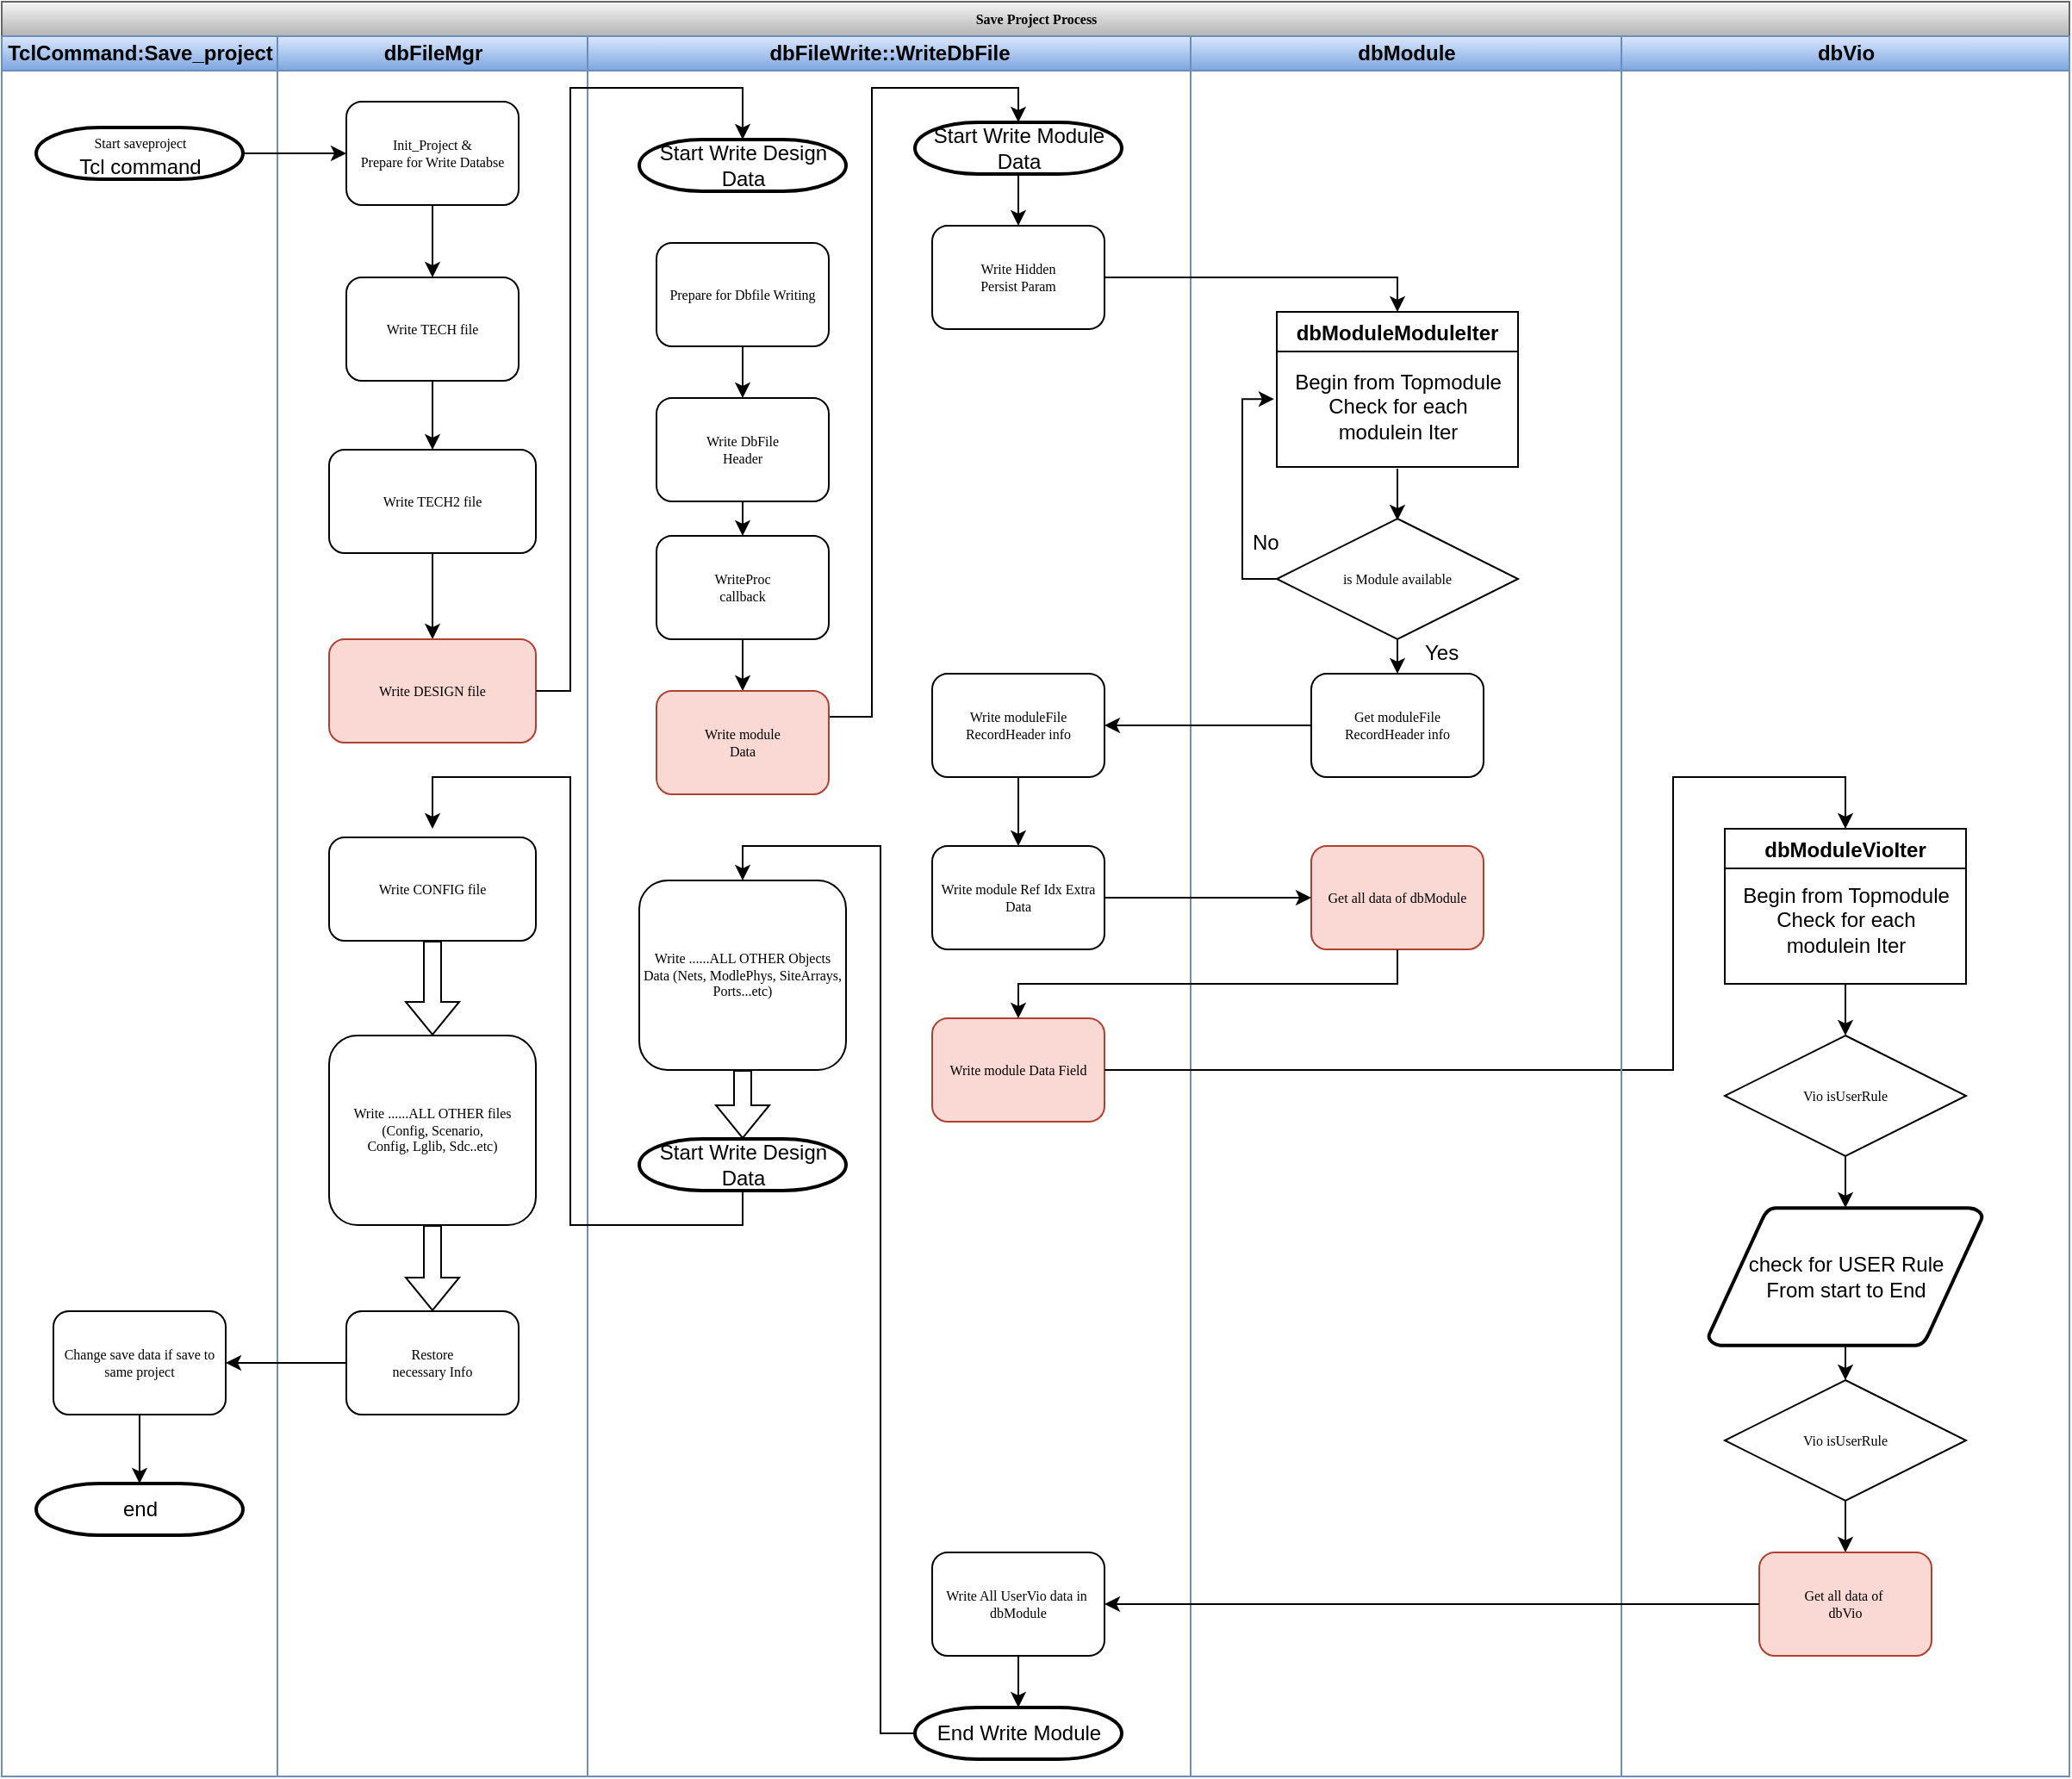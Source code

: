 <mxfile version="14.6.10" type="github">
  <diagram name="Page-1" id="74e2e168-ea6b-b213-b513-2b3c1d86103e">
    <mxGraphModel dx="1084" dy="492" grid="1" gridSize="10" guides="1" tooltips="1" connect="1" arrows="1" fold="1" page="1" pageScale="1" pageWidth="1100" pageHeight="850" background="#ffffff" math="0" shadow="0">
      <root>
        <mxCell id="0" />
        <mxCell id="1" parent="0" />
        <mxCell id="77e6c97f196da883-1" value="Save Project Process" style="swimlane;html=1;childLayout=stackLayout;startSize=20;rounded=0;shadow=0;labelBackgroundColor=none;strokeWidth=1;fontFamily=Verdana;fontSize=8;align=center;fillColor=#f5f5f5;strokeColor=#666666;gradientColor=#b3b3b3;" parent="1" vertex="1">
          <mxGeometry x="30" y="10" width="1200" height="1030" as="geometry" />
        </mxCell>
        <mxCell id="77e6c97f196da883-2" value="TclCommand:Save_project" style="swimlane;html=1;startSize=20;fillColor=#dae8fc;strokeColor=#6c8ebf;gradientColor=#7ea6e0;" parent="77e6c97f196da883-1" vertex="1">
          <mxGeometry y="20" width="160" height="1010" as="geometry" />
        </mxCell>
        <mxCell id="QM8C0Bvktd5hpOcY2XxI-233" style="edgeStyle=orthogonalEdgeStyle;rounded=0;orthogonalLoop=1;jettySize=auto;html=1;exitX=0.5;exitY=1;exitDx=0;exitDy=0;entryX=0.5;entryY=0;entryDx=0;entryDy=0;entryPerimeter=0;" edge="1" parent="77e6c97f196da883-2" source="QM8C0Bvktd5hpOcY2XxI-172" target="QM8C0Bvktd5hpOcY2XxI-173">
          <mxGeometry relative="1" as="geometry" />
        </mxCell>
        <mxCell id="QM8C0Bvktd5hpOcY2XxI-172" value="Change save data if save to same project" style="rounded=1;whiteSpace=wrap;html=1;shadow=0;labelBackgroundColor=none;strokeWidth=1;fontFamily=Verdana;fontSize=8;align=center;" vertex="1" parent="77e6c97f196da883-2">
          <mxGeometry x="30" y="740" width="100" height="60" as="geometry" />
        </mxCell>
        <mxCell id="QM8C0Bvktd5hpOcY2XxI-173" value="end" style="shape=mxgraph.flowchart.terminator;strokeWidth=2;gradientColor=none;gradientDirection=north;fontStyle=0;html=1;" vertex="1" parent="77e6c97f196da883-2">
          <mxGeometry x="20" y="840" width="120" height="30" as="geometry" />
        </mxCell>
        <mxCell id="QM8C0Bvktd5hpOcY2XxI-230" value="&lt;font face=&quot;Verdana&quot;&gt;&lt;span style=&quot;font-size: 8px&quot;&gt;Start saveproject&lt;br&gt;&lt;/span&gt;&lt;/font&gt;Tcl command" style="shape=mxgraph.flowchart.terminator;strokeWidth=2;gradientColor=none;gradientDirection=north;fontStyle=0;html=1;" vertex="1" parent="77e6c97f196da883-2">
          <mxGeometry x="20" y="53" width="120" height="30" as="geometry" />
        </mxCell>
        <mxCell id="77e6c97f196da883-3" value="dbFileMgr" style="swimlane;html=1;startSize=20;fillColor=#dae8fc;strokeColor=#6c8ebf;gradientColor=#7ea6e0;" parent="77e6c97f196da883-1" vertex="1">
          <mxGeometry x="160" y="20" width="180" height="1010" as="geometry" />
        </mxCell>
        <mxCell id="QM8C0Bvktd5hpOcY2XxI-174" style="edgeStyle=orthogonalEdgeStyle;rounded=0;orthogonalLoop=1;jettySize=auto;html=1;exitX=0.5;exitY=1;exitDx=0;exitDy=0;entryX=0.5;entryY=0;entryDx=0;entryDy=0;" edge="1" parent="77e6c97f196da883-3" source="QM8C0Bvktd5hpOcY2XxI-1" target="QM8C0Bvktd5hpOcY2XxI-175">
          <mxGeometry relative="1" as="geometry">
            <mxPoint x="90" y="130" as="targetPoint" />
          </mxGeometry>
        </mxCell>
        <mxCell id="QM8C0Bvktd5hpOcY2XxI-1" value="Init_Project &amp;amp;&lt;br&gt;Prepare for Write Databse" style="rounded=1;whiteSpace=wrap;html=1;shadow=0;labelBackgroundColor=none;strokeWidth=1;fontFamily=Verdana;fontSize=8;align=center;" vertex="1" parent="77e6c97f196da883-3">
          <mxGeometry x="40" y="38" width="100" height="60" as="geometry" />
        </mxCell>
        <mxCell id="QM8C0Bvktd5hpOcY2XxI-171" value="Restore&lt;br&gt;necessary Info" style="rounded=1;whiteSpace=wrap;html=1;shadow=0;labelBackgroundColor=none;strokeWidth=1;fontFamily=Verdana;fontSize=8;align=center;" vertex="1" parent="77e6c97f196da883-3">
          <mxGeometry x="40" y="740" width="100" height="60" as="geometry" />
        </mxCell>
        <mxCell id="QM8C0Bvktd5hpOcY2XxI-180" style="edgeStyle=orthogonalEdgeStyle;rounded=0;orthogonalLoop=1;jettySize=auto;html=1;exitX=0.5;exitY=1;exitDx=0;exitDy=0;entryX=0.5;entryY=0;entryDx=0;entryDy=0;" edge="1" parent="77e6c97f196da883-3" source="QM8C0Bvktd5hpOcY2XxI-175" target="QM8C0Bvktd5hpOcY2XxI-176">
          <mxGeometry relative="1" as="geometry" />
        </mxCell>
        <mxCell id="QM8C0Bvktd5hpOcY2XxI-175" value="&lt;span style=&quot;font-family: &amp;#34;verdana&amp;#34;&quot;&gt;Write TECH file&lt;/span&gt;" style="rounded=1;whiteSpace=wrap;html=1;shadow=0;labelBackgroundColor=none;strokeWidth=1;fontFamily=Verdana;fontSize=8;align=center;" vertex="1" parent="77e6c97f196da883-3">
          <mxGeometry x="40" y="140" width="100" height="60" as="geometry" />
        </mxCell>
        <mxCell id="QM8C0Bvktd5hpOcY2XxI-181" style="edgeStyle=orthogonalEdgeStyle;rounded=0;orthogonalLoop=1;jettySize=auto;html=1;exitX=0.5;exitY=1;exitDx=0;exitDy=0;entryX=0.5;entryY=0;entryDx=0;entryDy=0;" edge="1" parent="77e6c97f196da883-3" source="QM8C0Bvktd5hpOcY2XxI-176" target="QM8C0Bvktd5hpOcY2XxI-177">
          <mxGeometry relative="1" as="geometry" />
        </mxCell>
        <mxCell id="QM8C0Bvktd5hpOcY2XxI-176" value="&lt;span style=&quot;font-family: &amp;#34;verdana&amp;#34;&quot;&gt;Write TECH2 file&lt;/span&gt;" style="rounded=1;whiteSpace=wrap;html=1;shadow=0;labelBackgroundColor=none;strokeWidth=1;fontFamily=Verdana;fontSize=8;align=center;" vertex="1" parent="77e6c97f196da883-3">
          <mxGeometry x="30" y="240" width="120" height="60" as="geometry" />
        </mxCell>
        <mxCell id="QM8C0Bvktd5hpOcY2XxI-177" value="&lt;span style=&quot;font-family: &amp;#34;verdana&amp;#34;&quot;&gt;Write DESIGN file&lt;/span&gt;" style="rounded=1;whiteSpace=wrap;html=1;shadow=0;labelBackgroundColor=none;strokeWidth=1;fontFamily=Verdana;fontSize=8;align=center;fillColor=#fad9d5;strokeColor=#ae4132;" vertex="1" parent="77e6c97f196da883-3">
          <mxGeometry x="30" y="350" width="120" height="60" as="geometry" />
        </mxCell>
        <mxCell id="QM8C0Bvktd5hpOcY2XxI-185" style="edgeStyle=orthogonalEdgeStyle;shape=flexArrow;rounded=0;orthogonalLoop=1;jettySize=auto;html=1;exitX=0.5;exitY=1;exitDx=0;exitDy=0;entryX=0.5;entryY=0;entryDx=0;entryDy=0;" edge="1" parent="77e6c97f196da883-3" source="QM8C0Bvktd5hpOcY2XxI-178" target="QM8C0Bvktd5hpOcY2XxI-179">
          <mxGeometry relative="1" as="geometry" />
        </mxCell>
        <mxCell id="QM8C0Bvktd5hpOcY2XxI-178" value="&lt;span style=&quot;font-family: &amp;#34;verdana&amp;#34;&quot;&gt;Write CONFIG file&lt;/span&gt;" style="rounded=1;whiteSpace=wrap;html=1;shadow=0;labelBackgroundColor=none;strokeWidth=1;fontFamily=Verdana;fontSize=8;align=center;" vertex="1" parent="77e6c97f196da883-3">
          <mxGeometry x="30" y="465" width="120" height="60" as="geometry" />
        </mxCell>
        <mxCell id="QM8C0Bvktd5hpOcY2XxI-186" style="edgeStyle=orthogonalEdgeStyle;shape=flexArrow;rounded=0;orthogonalLoop=1;jettySize=auto;html=1;exitX=0.5;exitY=1;exitDx=0;exitDy=0;entryX=0.5;entryY=0;entryDx=0;entryDy=0;" edge="1" parent="77e6c97f196da883-3" source="QM8C0Bvktd5hpOcY2XxI-179" target="QM8C0Bvktd5hpOcY2XxI-171">
          <mxGeometry relative="1" as="geometry" />
        </mxCell>
        <mxCell id="QM8C0Bvktd5hpOcY2XxI-179" value="&lt;span style=&quot;font-family: &amp;#34;verdana&amp;#34;&quot;&gt;Write ......ALL OTHER files (Config, Scenario,&lt;br&gt;Config, Lglib, Sdc..etc)&lt;br&gt;&lt;/span&gt;" style="rounded=1;whiteSpace=wrap;html=1;shadow=0;labelBackgroundColor=none;strokeWidth=1;fontFamily=Verdana;fontSize=8;align=center;" vertex="1" parent="77e6c97f196da883-3">
          <mxGeometry x="30" y="580" width="120" height="110" as="geometry" />
        </mxCell>
        <mxCell id="77e6c97f196da883-5" value="dbFileWrite::WriteDbFile" style="swimlane;html=1;startSize=20;fillColor=#dae8fc;strokeColor=#6c8ebf;gradientColor=#7ea6e0;" parent="77e6c97f196da883-1" vertex="1">
          <mxGeometry x="340" y="20" width="350" height="1010" as="geometry" />
        </mxCell>
        <mxCell id="QM8C0Bvktd5hpOcY2XxI-85" style="edgeStyle=orthogonalEdgeStyle;rounded=0;orthogonalLoop=1;jettySize=auto;html=1;exitX=0.5;exitY=1;exitDx=0;exitDy=0;entryX=0.5;entryY=0;entryDx=0;entryDy=0;" edge="1" parent="77e6c97f196da883-5" source="77e6c97f196da883-15" target="QM8C0Bvktd5hpOcY2XxI-21">
          <mxGeometry relative="1" as="geometry" />
        </mxCell>
        <mxCell id="77e6c97f196da883-15" value="Prepare for Dbfile Writing" style="rounded=1;whiteSpace=wrap;html=1;shadow=0;labelBackgroundColor=none;strokeWidth=1;fontFamily=Verdana;fontSize=8;align=center;" parent="77e6c97f196da883-5" vertex="1">
          <mxGeometry x="40" y="120" width="100" height="60" as="geometry" />
        </mxCell>
        <mxCell id="QM8C0Bvktd5hpOcY2XxI-86" style="edgeStyle=orthogonalEdgeStyle;rounded=0;orthogonalLoop=1;jettySize=auto;html=1;exitX=0.5;exitY=1;exitDx=0;exitDy=0;entryX=0.5;entryY=0;entryDx=0;entryDy=0;" edge="1" parent="77e6c97f196da883-5" source="QM8C0Bvktd5hpOcY2XxI-21" target="QM8C0Bvktd5hpOcY2XxI-30">
          <mxGeometry relative="1" as="geometry" />
        </mxCell>
        <mxCell id="QM8C0Bvktd5hpOcY2XxI-21" value="Write DbFile&lt;br&gt;Header" style="rounded=1;whiteSpace=wrap;html=1;shadow=0;labelBackgroundColor=none;strokeWidth=1;fontFamily=Verdana;fontSize=8;align=center;" vertex="1" parent="77e6c97f196da883-5">
          <mxGeometry x="40" y="210" width="100" height="60" as="geometry" />
        </mxCell>
        <mxCell id="QM8C0Bvktd5hpOcY2XxI-189" style="edgeStyle=orthogonalEdgeStyle;rounded=0;orthogonalLoop=1;jettySize=auto;html=1;exitX=1;exitY=0.25;exitDx=0;exitDy=0;entryX=0.5;entryY=0;entryDx=0;entryDy=0;entryPerimeter=0;" edge="1" parent="77e6c97f196da883-5" source="QM8C0Bvktd5hpOcY2XxI-221" target="QM8C0Bvktd5hpOcY2XxI-94">
          <mxGeometry relative="1" as="geometry" />
        </mxCell>
        <mxCell id="QM8C0Bvktd5hpOcY2XxI-222" style="edgeStyle=orthogonalEdgeStyle;rounded=0;orthogonalLoop=1;jettySize=auto;html=1;exitX=0.5;exitY=1;exitDx=0;exitDy=0;entryX=0.5;entryY=0;entryDx=0;entryDy=0;" edge="1" parent="77e6c97f196da883-5" source="QM8C0Bvktd5hpOcY2XxI-30" target="QM8C0Bvktd5hpOcY2XxI-221">
          <mxGeometry relative="1" as="geometry" />
        </mxCell>
        <mxCell id="QM8C0Bvktd5hpOcY2XxI-30" value="WriteProc&lt;br&gt;callback" style="rounded=1;whiteSpace=wrap;html=1;shadow=0;labelBackgroundColor=none;strokeWidth=1;fontFamily=Verdana;fontSize=8;align=center;" vertex="1" parent="77e6c97f196da883-5">
          <mxGeometry x="40" y="290" width="100" height="60" as="geometry" />
        </mxCell>
        <mxCell id="QM8C0Bvktd5hpOcY2XxI-41" value="Write Hidden&lt;br&gt;Persist Param" style="rounded=1;whiteSpace=wrap;html=1;shadow=0;labelBackgroundColor=none;strokeWidth=1;fontFamily=Verdana;fontSize=8;align=center;" vertex="1" parent="77e6c97f196da883-5">
          <mxGeometry x="200" y="110" width="100" height="60" as="geometry" />
        </mxCell>
        <mxCell id="QM8C0Bvktd5hpOcY2XxI-190" style="edgeStyle=orthogonalEdgeStyle;rounded=0;orthogonalLoop=1;jettySize=auto;html=1;exitX=0.5;exitY=1;exitDx=0;exitDy=0;exitPerimeter=0;entryX=0.5;entryY=0;entryDx=0;entryDy=0;" edge="1" parent="77e6c97f196da883-5" source="QM8C0Bvktd5hpOcY2XxI-94" target="QM8C0Bvktd5hpOcY2XxI-41">
          <mxGeometry relative="1" as="geometry" />
        </mxCell>
        <mxCell id="QM8C0Bvktd5hpOcY2XxI-94" value="Start Write Module&lt;br&gt;Data" style="shape=mxgraph.flowchart.terminator;strokeWidth=2;gradientColor=none;gradientDirection=north;fontStyle=0;html=1;" vertex="1" parent="77e6c97f196da883-5">
          <mxGeometry x="190" y="50" width="120" height="30" as="geometry" />
        </mxCell>
        <mxCell id="QM8C0Bvktd5hpOcY2XxI-206" style="edgeStyle=orthogonalEdgeStyle;rounded=0;orthogonalLoop=1;jettySize=auto;html=1;exitX=0.5;exitY=1;exitDx=0;exitDy=0;entryX=0.5;entryY=0;entryDx=0;entryDy=0;" edge="1" parent="77e6c97f196da883-5" source="QM8C0Bvktd5hpOcY2XxI-147" target="QM8C0Bvktd5hpOcY2XxI-148">
          <mxGeometry relative="1" as="geometry" />
        </mxCell>
        <mxCell id="QM8C0Bvktd5hpOcY2XxI-147" value="Write moduleFile&lt;br&gt;RecordHeader info" style="rounded=1;whiteSpace=wrap;html=1;shadow=0;labelBackgroundColor=none;strokeWidth=1;fontFamily=Verdana;fontSize=8;align=center;" vertex="1" parent="77e6c97f196da883-5">
          <mxGeometry x="200" y="370" width="100" height="60" as="geometry" />
        </mxCell>
        <mxCell id="QM8C0Bvktd5hpOcY2XxI-148" value="Write module Ref Idx Extra Data" style="rounded=1;whiteSpace=wrap;html=1;shadow=0;labelBackgroundColor=none;strokeWidth=1;fontFamily=Verdana;fontSize=8;align=center;" vertex="1" parent="77e6c97f196da883-5">
          <mxGeometry x="200" y="470" width="100" height="60" as="geometry" />
        </mxCell>
        <mxCell id="QM8C0Bvktd5hpOcY2XxI-157" value="Write module Data Field" style="rounded=1;whiteSpace=wrap;html=1;shadow=0;labelBackgroundColor=none;strokeWidth=1;fontFamily=Verdana;fontSize=8;align=center;fillColor=#fad9d5;strokeColor=#ae4132;" vertex="1" parent="77e6c97f196da883-5">
          <mxGeometry x="200" y="570" width="100" height="60" as="geometry" />
        </mxCell>
        <mxCell id="QM8C0Bvktd5hpOcY2XxI-228" style="edgeStyle=orthogonalEdgeStyle;rounded=0;orthogonalLoop=1;jettySize=auto;html=1;exitX=0.5;exitY=1;exitDx=0;exitDy=0;entryX=0.5;entryY=0;entryDx=0;entryDy=0;entryPerimeter=0;" edge="1" parent="77e6c97f196da883-5" source="QM8C0Bvktd5hpOcY2XxI-164" target="QM8C0Bvktd5hpOcY2XxI-219">
          <mxGeometry relative="1" as="geometry" />
        </mxCell>
        <mxCell id="QM8C0Bvktd5hpOcY2XxI-164" value="Write All UserVio data in&amp;nbsp;&lt;br&gt;dbModule" style="rounded=1;whiteSpace=wrap;html=1;shadow=0;labelBackgroundColor=none;strokeWidth=1;fontFamily=Verdana;fontSize=8;align=center;" vertex="1" parent="77e6c97f196da883-5">
          <mxGeometry x="200" y="880" width="100" height="60" as="geometry" />
        </mxCell>
        <mxCell id="QM8C0Bvktd5hpOcY2XxI-218" value="Start Write Design&lt;br&gt;Data" style="shape=mxgraph.flowchart.terminator;strokeWidth=2;gradientColor=none;gradientDirection=north;fontStyle=0;html=1;" vertex="1" parent="77e6c97f196da883-5">
          <mxGeometry x="30" y="60" width="120" height="30" as="geometry" />
        </mxCell>
        <mxCell id="QM8C0Bvktd5hpOcY2XxI-229" style="edgeStyle=orthogonalEdgeStyle;rounded=0;orthogonalLoop=1;jettySize=auto;html=1;exitX=0;exitY=0.5;exitDx=0;exitDy=0;exitPerimeter=0;entryX=0.5;entryY=0;entryDx=0;entryDy=0;" edge="1" parent="77e6c97f196da883-5" source="QM8C0Bvktd5hpOcY2XxI-219" target="QM8C0Bvktd5hpOcY2XxI-223">
          <mxGeometry relative="1" as="geometry" />
        </mxCell>
        <mxCell id="QM8C0Bvktd5hpOcY2XxI-219" value="End Write Module" style="shape=mxgraph.flowchart.terminator;strokeWidth=2;gradientColor=none;gradientDirection=north;fontStyle=0;html=1;" vertex="1" parent="77e6c97f196da883-5">
          <mxGeometry x="190" y="970" width="120" height="30" as="geometry" />
        </mxCell>
        <mxCell id="QM8C0Bvktd5hpOcY2XxI-220" value="Start Write Design&lt;br&gt;Data" style="shape=mxgraph.flowchart.terminator;strokeWidth=2;gradientColor=none;gradientDirection=north;fontStyle=0;html=1;" vertex="1" parent="77e6c97f196da883-5">
          <mxGeometry x="30" y="640" width="120" height="30" as="geometry" />
        </mxCell>
        <mxCell id="QM8C0Bvktd5hpOcY2XxI-221" value="Write module&lt;br&gt;Data" style="rounded=1;whiteSpace=wrap;html=1;shadow=0;labelBackgroundColor=none;strokeWidth=1;fontFamily=Verdana;fontSize=8;align=center;fillColor=#fad9d5;strokeColor=#ae4132;" vertex="1" parent="77e6c97f196da883-5">
          <mxGeometry x="40" y="380" width="100" height="60" as="geometry" />
        </mxCell>
        <mxCell id="QM8C0Bvktd5hpOcY2XxI-225" style="edgeStyle=orthogonalEdgeStyle;shape=flexArrow;rounded=0;orthogonalLoop=1;jettySize=auto;html=1;exitX=0.5;exitY=1;exitDx=0;exitDy=0;entryX=0.5;entryY=0;entryDx=0;entryDy=0;entryPerimeter=0;" edge="1" parent="77e6c97f196da883-5" source="QM8C0Bvktd5hpOcY2XxI-223" target="QM8C0Bvktd5hpOcY2XxI-220">
          <mxGeometry relative="1" as="geometry" />
        </mxCell>
        <mxCell id="QM8C0Bvktd5hpOcY2XxI-223" value="&lt;span style=&quot;font-family: &amp;#34;verdana&amp;#34;&quot;&gt;Write ......ALL OTHER Objects&lt;br&gt;Data (Nets, ModlePhys, SiteArrays, Ports...etc)&lt;br&gt;&lt;/span&gt;" style="rounded=1;whiteSpace=wrap;html=1;shadow=0;labelBackgroundColor=none;strokeWidth=1;fontFamily=Verdana;fontSize=8;align=center;" vertex="1" parent="77e6c97f196da883-5">
          <mxGeometry x="30" y="490" width="120" height="110" as="geometry" />
        </mxCell>
        <mxCell id="77e6c97f196da883-6" value="dbModule" style="swimlane;html=1;startSize=20;fillColor=#dae8fc;strokeColor=#6c8ebf;gradientColor=#7ea6e0;" parent="77e6c97f196da883-1" vertex="1">
          <mxGeometry x="690" y="20" width="250" height="1010" as="geometry" />
        </mxCell>
        <mxCell id="77e6c97f196da883-22" value="Get all data of dbModule" style="rounded=1;whiteSpace=wrap;html=1;shadow=0;labelBackgroundColor=none;strokeWidth=1;fontFamily=Verdana;fontSize=8;align=center;fillColor=#fad9d5;strokeColor=#ae4132;" parent="77e6c97f196da883-6" vertex="1">
          <mxGeometry x="70" y="470" width="100" height="60" as="geometry" />
        </mxCell>
        <mxCell id="QM8C0Bvktd5hpOcY2XxI-95" value="dbModuleModuleIter" style="swimlane;" vertex="1" parent="77e6c97f196da883-6">
          <mxGeometry x="50" y="160" width="140" height="90" as="geometry" />
        </mxCell>
        <mxCell id="QM8C0Bvktd5hpOcY2XxI-96" value="Begin from Topmodule&lt;br&gt;Check for each &lt;br&gt;modulein Iter" style="text;html=1;align=center;verticalAlign=middle;resizable=0;points=[];autosize=1;strokeColor=none;" vertex="1" parent="QM8C0Bvktd5hpOcY2XxI-95">
          <mxGeometry y="30" width="140" height="50" as="geometry" />
        </mxCell>
        <mxCell id="QM8C0Bvktd5hpOcY2XxI-197" style="edgeStyle=orthogonalEdgeStyle;rounded=0;orthogonalLoop=1;jettySize=auto;html=1;exitX=0.5;exitY=1;exitDx=0;exitDy=0;entryX=0.5;entryY=0;entryDx=0;entryDy=0;" edge="1" parent="77e6c97f196da883-6" source="QM8C0Bvktd5hpOcY2XxI-83" target="QM8C0Bvktd5hpOcY2XxI-104">
          <mxGeometry relative="1" as="geometry" />
        </mxCell>
        <mxCell id="QM8C0Bvktd5hpOcY2XxI-202" style="edgeStyle=orthogonalEdgeStyle;rounded=0;orthogonalLoop=1;jettySize=auto;html=1;exitX=0;exitY=0.5;exitDx=0;exitDy=0;entryX=-0.011;entryY=0.412;entryDx=0;entryDy=0;entryPerimeter=0;" edge="1" parent="77e6c97f196da883-6" source="QM8C0Bvktd5hpOcY2XxI-83" target="QM8C0Bvktd5hpOcY2XxI-96">
          <mxGeometry relative="1" as="geometry">
            <Array as="points">
              <mxPoint x="30" y="315" />
              <mxPoint x="30" y="211" />
            </Array>
          </mxGeometry>
        </mxCell>
        <mxCell id="QM8C0Bvktd5hpOcY2XxI-83" value="is Module available" style="rhombus;whiteSpace=wrap;html=1;rounded=0;shadow=0;labelBackgroundColor=none;strokeWidth=1;fontFamily=Verdana;fontSize=8;align=center;" vertex="1" parent="77e6c97f196da883-6">
          <mxGeometry x="50" y="280" width="140" height="70" as="geometry" />
        </mxCell>
        <mxCell id="QM8C0Bvktd5hpOcY2XxI-104" value="Get moduleFile&lt;br&gt;RecordHeader info" style="rounded=1;whiteSpace=wrap;html=1;shadow=0;labelBackgroundColor=none;strokeWidth=1;fontFamily=Verdana;fontSize=8;align=center;" vertex="1" parent="77e6c97f196da883-6">
          <mxGeometry x="70" y="370" width="100" height="60" as="geometry" />
        </mxCell>
        <mxCell id="QM8C0Bvktd5hpOcY2XxI-198" value="Yes" style="text;strokeColor=none;fillColor=none;align=left;verticalAlign=top;spacingLeft=4;spacingRight=4;overflow=hidden;rotatable=0;points=[[0,0.5],[1,0.5]];portConstraint=eastwest;" vertex="1" parent="77e6c97f196da883-6">
          <mxGeometry x="130" y="344" width="60" height="26" as="geometry" />
        </mxCell>
        <mxCell id="QM8C0Bvktd5hpOcY2XxI-203" value="No" style="text;strokeColor=none;fillColor=none;align=left;verticalAlign=top;spacingLeft=4;spacingRight=4;overflow=hidden;rotatable=0;points=[[0,0.5],[1,0.5]];portConstraint=eastwest;" vertex="1" parent="77e6c97f196da883-6">
          <mxGeometry x="30" y="280" width="60" height="26" as="geometry" />
        </mxCell>
        <mxCell id="QM8C0Bvktd5hpOcY2XxI-188" style="edgeStyle=orthogonalEdgeStyle;rounded=0;orthogonalLoop=1;jettySize=auto;html=1;exitX=1;exitY=0.5;exitDx=0;exitDy=0;entryX=0.5;entryY=0;entryDx=0;entryDy=0;entryPerimeter=0;" edge="1" parent="77e6c97f196da883-1" source="QM8C0Bvktd5hpOcY2XxI-177" target="QM8C0Bvktd5hpOcY2XxI-218">
          <mxGeometry relative="1" as="geometry">
            <Array as="points">
              <mxPoint x="330" y="400" />
              <mxPoint x="330" y="50" />
              <mxPoint x="430" y="50" />
            </Array>
          </mxGeometry>
        </mxCell>
        <mxCell id="QM8C0Bvktd5hpOcY2XxI-191" style="edgeStyle=orthogonalEdgeStyle;rounded=0;orthogonalLoop=1;jettySize=auto;html=1;exitX=1;exitY=0.5;exitDx=0;exitDy=0;entryX=0.5;entryY=0;entryDx=0;entryDy=0;" edge="1" parent="77e6c97f196da883-1" source="QM8C0Bvktd5hpOcY2XxI-41" target="QM8C0Bvktd5hpOcY2XxI-95">
          <mxGeometry relative="1" as="geometry" />
        </mxCell>
        <mxCell id="QM8C0Bvktd5hpOcY2XxI-205" style="edgeStyle=orthogonalEdgeStyle;rounded=0;orthogonalLoop=1;jettySize=auto;html=1;exitX=0;exitY=0.5;exitDx=0;exitDy=0;entryX=1;entryY=0.5;entryDx=0;entryDy=0;" edge="1" parent="77e6c97f196da883-1" source="QM8C0Bvktd5hpOcY2XxI-104" target="QM8C0Bvktd5hpOcY2XxI-147">
          <mxGeometry relative="1" as="geometry" />
        </mxCell>
        <mxCell id="QM8C0Bvktd5hpOcY2XxI-207" style="edgeStyle=orthogonalEdgeStyle;rounded=0;orthogonalLoop=1;jettySize=auto;html=1;exitX=1;exitY=0.5;exitDx=0;exitDy=0;" edge="1" parent="77e6c97f196da883-1" source="QM8C0Bvktd5hpOcY2XxI-148" target="77e6c97f196da883-22">
          <mxGeometry relative="1" as="geometry" />
        </mxCell>
        <mxCell id="QM8C0Bvktd5hpOcY2XxI-208" style="edgeStyle=orthogonalEdgeStyle;rounded=0;orthogonalLoop=1;jettySize=auto;html=1;exitX=0.5;exitY=1;exitDx=0;exitDy=0;" edge="1" parent="77e6c97f196da883-1" source="77e6c97f196da883-22" target="QM8C0Bvktd5hpOcY2XxI-157">
          <mxGeometry relative="1" as="geometry">
            <Array as="points">
              <mxPoint x="810" y="570" />
              <mxPoint x="590" y="570" />
            </Array>
          </mxGeometry>
        </mxCell>
        <mxCell id="QM8C0Bvktd5hpOcY2XxI-209" style="edgeStyle=orthogonalEdgeStyle;rounded=0;orthogonalLoop=1;jettySize=auto;html=1;exitX=1;exitY=0.5;exitDx=0;exitDy=0;entryX=0.5;entryY=0;entryDx=0;entryDy=0;" edge="1" parent="77e6c97f196da883-1" source="QM8C0Bvktd5hpOcY2XxI-157" target="QM8C0Bvktd5hpOcY2XxI-158">
          <mxGeometry relative="1" as="geometry">
            <mxPoint x="1070" y="460" as="targetPoint" />
            <Array as="points">
              <mxPoint x="970" y="620" />
              <mxPoint x="970" y="450" />
              <mxPoint x="1070" y="450" />
            </Array>
          </mxGeometry>
        </mxCell>
        <mxCell id="77e6c97f196da883-7" value="dbVio" style="swimlane;html=1;startSize=20;fillColor=#dae8fc;strokeColor=#6c8ebf;gradientColor=#7ea6e0;" parent="77e6c97f196da883-1" vertex="1">
          <mxGeometry x="940" y="20" width="260" height="1010" as="geometry" />
        </mxCell>
        <mxCell id="QM8C0Bvktd5hpOcY2XxI-158" value="dbModuleVioIter" style="swimlane;" vertex="1" parent="77e6c97f196da883-7">
          <mxGeometry x="60" y="460" width="140" height="90" as="geometry" />
        </mxCell>
        <mxCell id="QM8C0Bvktd5hpOcY2XxI-159" value="Begin from Topmodule&lt;br&gt;Check for each &lt;br&gt;modulein Iter" style="text;html=1;align=center;verticalAlign=middle;resizable=0;points=[];autosize=1;strokeColor=none;" vertex="1" parent="QM8C0Bvktd5hpOcY2XxI-158">
          <mxGeometry y="28" width="140" height="50" as="geometry" />
        </mxCell>
        <mxCell id="QM8C0Bvktd5hpOcY2XxI-211" style="edgeStyle=orthogonalEdgeStyle;rounded=0;orthogonalLoop=1;jettySize=auto;html=1;exitX=0.5;exitY=1;exitDx=0;exitDy=0;entryX=0.5;entryY=0;entryDx=0;entryDy=0;entryPerimeter=0;" edge="1" parent="77e6c97f196da883-7" source="QM8C0Bvktd5hpOcY2XxI-160" target="QM8C0Bvktd5hpOcY2XxI-161">
          <mxGeometry relative="1" as="geometry" />
        </mxCell>
        <mxCell id="QM8C0Bvktd5hpOcY2XxI-160" value="Vio isUserRule" style="rhombus;whiteSpace=wrap;html=1;rounded=0;shadow=0;labelBackgroundColor=none;strokeWidth=1;fontFamily=Verdana;fontSize=8;align=center;" vertex="1" parent="77e6c97f196da883-7">
          <mxGeometry x="60" y="580" width="140" height="70" as="geometry" />
        </mxCell>
        <mxCell id="QM8C0Bvktd5hpOcY2XxI-212" style="edgeStyle=orthogonalEdgeStyle;rounded=0;orthogonalLoop=1;jettySize=auto;html=1;exitX=0.5;exitY=1;exitDx=0;exitDy=0;exitPerimeter=0;entryX=0.5;entryY=0;entryDx=0;entryDy=0;" edge="1" parent="77e6c97f196da883-7" source="QM8C0Bvktd5hpOcY2XxI-161" target="QM8C0Bvktd5hpOcY2XxI-162">
          <mxGeometry relative="1" as="geometry" />
        </mxCell>
        <mxCell id="QM8C0Bvktd5hpOcY2XxI-161" value="check for USER Rule&lt;br&gt;From start to End" style="shape=mxgraph.flowchart.data;strokeWidth=2;gradientColor=none;gradientDirection=north;fontStyle=0;html=1;" vertex="1" parent="77e6c97f196da883-7">
          <mxGeometry x="50.5" y="680" width="159" height="80" as="geometry" />
        </mxCell>
        <mxCell id="QM8C0Bvktd5hpOcY2XxI-213" style="edgeStyle=orthogonalEdgeStyle;rounded=0;orthogonalLoop=1;jettySize=auto;html=1;exitX=0.5;exitY=1;exitDx=0;exitDy=0;entryX=0.5;entryY=0;entryDx=0;entryDy=0;" edge="1" parent="77e6c97f196da883-7" source="QM8C0Bvktd5hpOcY2XxI-162" target="QM8C0Bvktd5hpOcY2XxI-163">
          <mxGeometry relative="1" as="geometry" />
        </mxCell>
        <mxCell id="QM8C0Bvktd5hpOcY2XxI-162" value="Vio isUserRule" style="rhombus;whiteSpace=wrap;html=1;rounded=0;shadow=0;labelBackgroundColor=none;strokeWidth=1;fontFamily=Verdana;fontSize=8;align=center;" vertex="1" parent="77e6c97f196da883-7">
          <mxGeometry x="60" y="780" width="140" height="70" as="geometry" />
        </mxCell>
        <mxCell id="QM8C0Bvktd5hpOcY2XxI-163" value="Get all data of&amp;nbsp;&lt;br&gt;dbVio" style="rounded=1;whiteSpace=wrap;html=1;shadow=0;labelBackgroundColor=none;strokeWidth=1;fontFamily=Verdana;fontSize=8;align=center;fillColor=#fad9d5;strokeColor=#ae4132;" vertex="1" parent="77e6c97f196da883-7">
          <mxGeometry x="80" y="880" width="100" height="60" as="geometry" />
        </mxCell>
        <mxCell id="QM8C0Bvktd5hpOcY2XxI-210" style="edgeStyle=orthogonalEdgeStyle;rounded=0;orthogonalLoop=1;jettySize=auto;html=1;entryX=0.5;entryY=0;entryDx=0;entryDy=0;" edge="1" parent="77e6c97f196da883-7" target="QM8C0Bvktd5hpOcY2XxI-160">
          <mxGeometry relative="1" as="geometry">
            <mxPoint x="130" y="550" as="sourcePoint" />
          </mxGeometry>
        </mxCell>
        <mxCell id="QM8C0Bvktd5hpOcY2XxI-214" style="edgeStyle=orthogonalEdgeStyle;rounded=0;orthogonalLoop=1;jettySize=auto;html=1;exitX=0;exitY=0.5;exitDx=0;exitDy=0;" edge="1" parent="77e6c97f196da883-1" source="QM8C0Bvktd5hpOcY2XxI-163" target="QM8C0Bvktd5hpOcY2XxI-164">
          <mxGeometry relative="1" as="geometry" />
        </mxCell>
        <mxCell id="QM8C0Bvktd5hpOcY2XxI-231" style="edgeStyle=orthogonalEdgeStyle;rounded=0;orthogonalLoop=1;jettySize=auto;html=1;exitX=1;exitY=0.5;exitDx=0;exitDy=0;exitPerimeter=0;entryX=0;entryY=0.5;entryDx=0;entryDy=0;" edge="1" parent="77e6c97f196da883-1" source="QM8C0Bvktd5hpOcY2XxI-230" target="QM8C0Bvktd5hpOcY2XxI-1">
          <mxGeometry relative="1" as="geometry" />
        </mxCell>
        <mxCell id="QM8C0Bvktd5hpOcY2XxI-232" style="edgeStyle=orthogonalEdgeStyle;rounded=0;orthogonalLoop=1;jettySize=auto;html=1;exitX=0;exitY=0.5;exitDx=0;exitDy=0;entryX=1;entryY=0.5;entryDx=0;entryDy=0;" edge="1" parent="77e6c97f196da883-1" source="QM8C0Bvktd5hpOcY2XxI-171" target="QM8C0Bvktd5hpOcY2XxI-172">
          <mxGeometry relative="1" as="geometry" />
        </mxCell>
        <mxCell id="QM8C0Bvktd5hpOcY2XxI-196" style="edgeStyle=orthogonalEdgeStyle;rounded=0;orthogonalLoop=1;jettySize=auto;html=1;" edge="1" parent="1">
          <mxGeometry relative="1" as="geometry">
            <mxPoint x="840" y="311" as="targetPoint" />
            <mxPoint x="840" y="281" as="sourcePoint" />
          </mxGeometry>
        </mxCell>
        <mxCell id="QM8C0Bvktd5hpOcY2XxI-227" style="edgeStyle=orthogonalEdgeStyle;rounded=0;orthogonalLoop=1;jettySize=auto;html=1;exitX=0.5;exitY=1;exitDx=0;exitDy=0;exitPerimeter=0;" edge="1" parent="1" source="QM8C0Bvktd5hpOcY2XxI-220">
          <mxGeometry relative="1" as="geometry">
            <mxPoint x="280" y="490" as="targetPoint" />
            <Array as="points">
              <mxPoint x="460" y="720" />
              <mxPoint x="360" y="720" />
              <mxPoint x="360" y="460" />
              <mxPoint x="280" y="460" />
            </Array>
          </mxGeometry>
        </mxCell>
      </root>
    </mxGraphModel>
  </diagram>
</mxfile>
